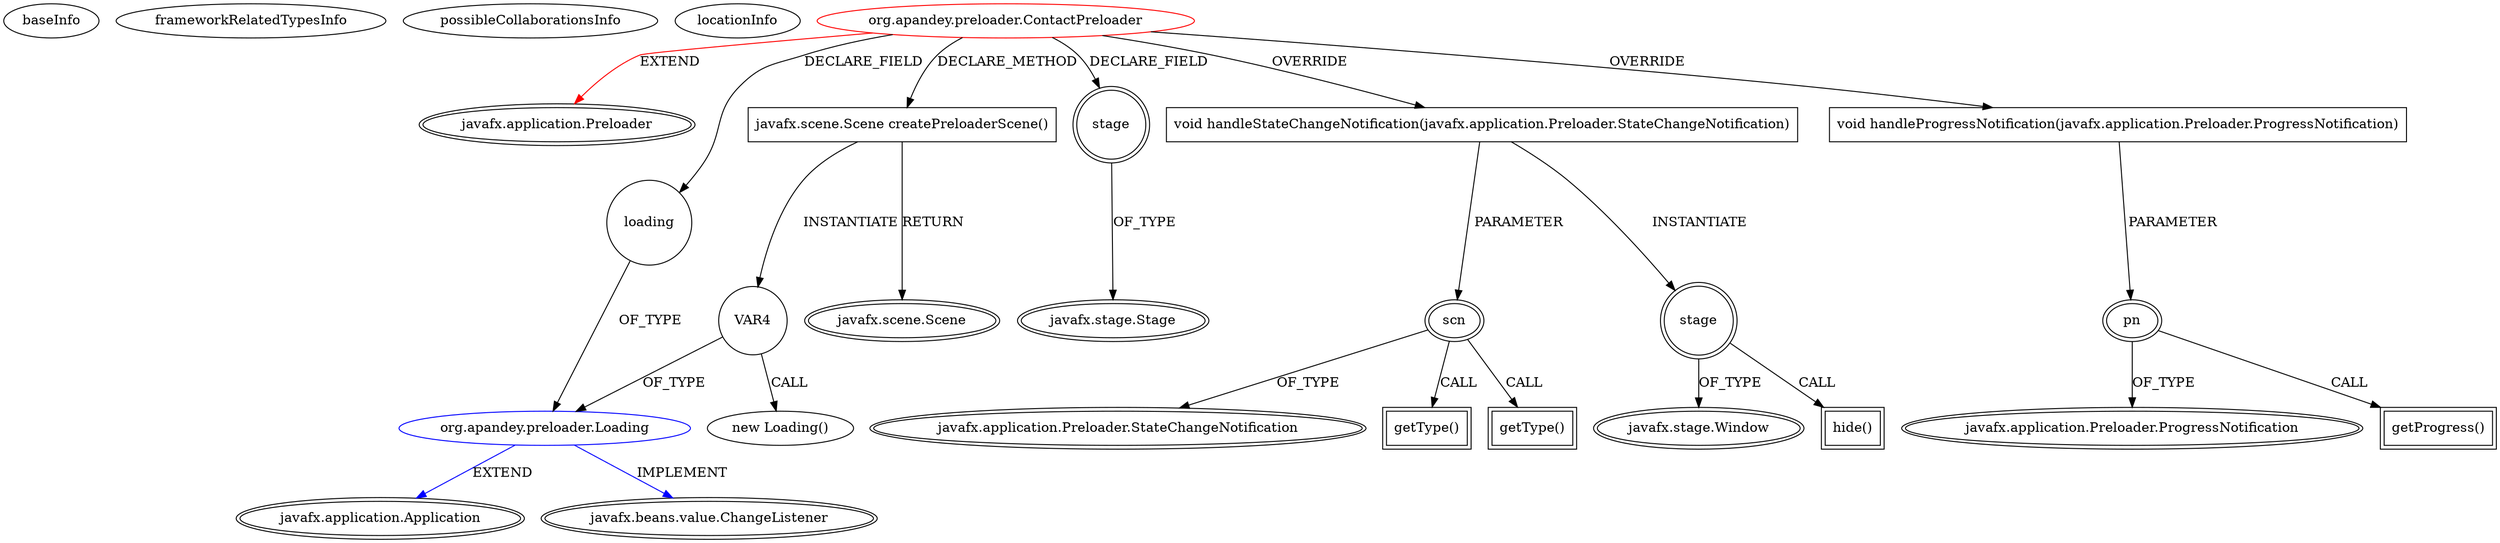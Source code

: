 digraph {
baseInfo[graphId=33,category="extension_graph",isAnonymous=false,possibleRelation=true]
frameworkRelatedTypesInfo[0="javafx.application.Preloader"]
possibleCollaborationsInfo[0="33~CLIENT_METHOD_DECLARATION-INSTANTIATION-FIELD_DECLARATION-~javafx.application.Preloader ~javafx.application.Application javafx.beans.value.ChangeListener ~false~false"]
locationInfo[projectName="AMITCCILGITHUB-Contacts",filePath="/AMITCCILGITHUB-Contacts/Contacts-master/Contacts/src/org/apandey/preloader/ContactPreloader.java",contextSignature="ContactPreloader",graphId="33"]
0[label="org.apandey.preloader.ContactPreloader",vertexType="ROOT_CLIENT_CLASS_DECLARATION",isFrameworkType=false,color=red]
1[label="javafx.application.Preloader",vertexType="FRAMEWORK_CLASS_TYPE",isFrameworkType=true,peripheries=2]
2[label="loading",vertexType="FIELD_DECLARATION",isFrameworkType=false,shape=circle]
3[label="org.apandey.preloader.Loading",vertexType="REFERENCE_CLIENT_CLASS_DECLARATION",isFrameworkType=false,color=blue]
4[label="javafx.application.Application",vertexType="FRAMEWORK_CLASS_TYPE",isFrameworkType=true,peripheries=2]
5[label="javafx.beans.value.ChangeListener",vertexType="FRAMEWORK_INTERFACE_TYPE",isFrameworkType=true,peripheries=2]
6[label="stage",vertexType="FIELD_DECLARATION",isFrameworkType=true,peripheries=2,shape=circle]
7[label="javafx.stage.Stage",vertexType="FRAMEWORK_CLASS_TYPE",isFrameworkType=true,peripheries=2]
8[label="void handleStateChangeNotification(javafx.application.Preloader.StateChangeNotification)",vertexType="OVERRIDING_METHOD_DECLARATION",isFrameworkType=false,shape=box]
9[label="scn",vertexType="PARAMETER_DECLARATION",isFrameworkType=true,peripheries=2]
10[label="javafx.application.Preloader.StateChangeNotification",vertexType="FRAMEWORK_CLASS_TYPE",isFrameworkType=true,peripheries=2]
12[label="getType()",vertexType="INSIDE_CALL",isFrameworkType=true,peripheries=2,shape=box]
14[label="getType()",vertexType="INSIDE_CALL",isFrameworkType=true,peripheries=2,shape=box]
15[label="stage",vertexType="VARIABLE_EXPRESION",isFrameworkType=true,peripheries=2,shape=circle]
17[label="javafx.stage.Window",vertexType="FRAMEWORK_CLASS_TYPE",isFrameworkType=true,peripheries=2]
16[label="hide()",vertexType="INSIDE_CALL",isFrameworkType=true,peripheries=2,shape=box]
18[label="void handleProgressNotification(javafx.application.Preloader.ProgressNotification)",vertexType="OVERRIDING_METHOD_DECLARATION",isFrameworkType=false,shape=box]
19[label="pn",vertexType="PARAMETER_DECLARATION",isFrameworkType=true,peripheries=2]
20[label="javafx.application.Preloader.ProgressNotification",vertexType="FRAMEWORK_CLASS_TYPE",isFrameworkType=true,peripheries=2]
22[label="getProgress()",vertexType="INSIDE_CALL",isFrameworkType=true,peripheries=2,shape=box]
23[label="javafx.scene.Scene createPreloaderScene()",vertexType="CLIENT_METHOD_DECLARATION",isFrameworkType=false,shape=box]
24[label="javafx.scene.Scene",vertexType="FRAMEWORK_CLASS_TYPE",isFrameworkType=true,peripheries=2]
26[label="VAR4",vertexType="VARIABLE_EXPRESION",isFrameworkType=false,shape=circle]
25[label="new Loading()",vertexType="CONSTRUCTOR_CALL",isFrameworkType=false]
0->1[label="EXTEND",color=red]
0->2[label="DECLARE_FIELD"]
3->4[label="EXTEND",color=blue]
3->5[label="IMPLEMENT",color=blue]
2->3[label="OF_TYPE"]
0->6[label="DECLARE_FIELD"]
6->7[label="OF_TYPE"]
0->8[label="OVERRIDE"]
9->10[label="OF_TYPE"]
8->9[label="PARAMETER"]
9->12[label="CALL"]
9->14[label="CALL"]
8->15[label="INSTANTIATE"]
15->17[label="OF_TYPE"]
15->16[label="CALL"]
0->18[label="OVERRIDE"]
19->20[label="OF_TYPE"]
18->19[label="PARAMETER"]
19->22[label="CALL"]
0->23[label="DECLARE_METHOD"]
23->24[label="RETURN"]
23->26[label="INSTANTIATE"]
26->3[label="OF_TYPE"]
26->25[label="CALL"]
}
